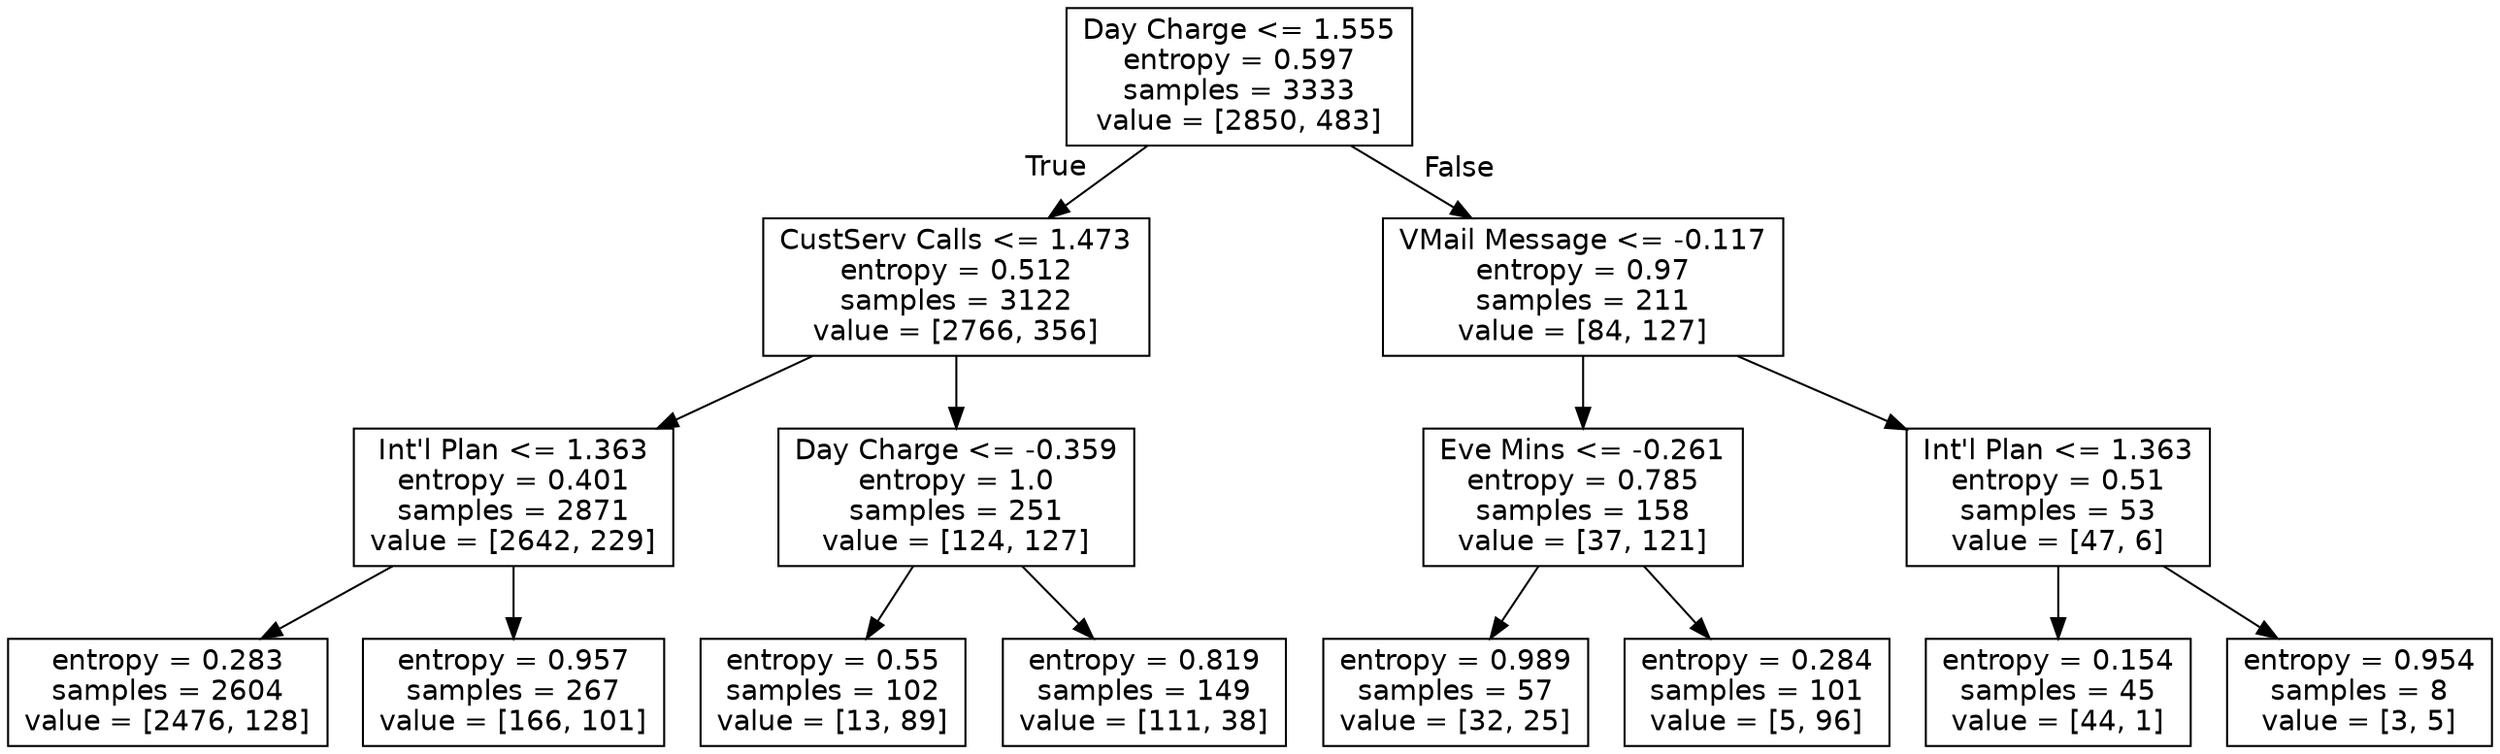 digraph Tree {
node [shape=box, fontname="helvetica"] ;
edge [fontname="helvetica"] ;
0 [label="Day Charge <= 1.555\nentropy = 0.597\nsamples = 3333\nvalue = [2850, 483]"] ;
1 [label="CustServ Calls <= 1.473\nentropy = 0.512\nsamples = 3122\nvalue = [2766, 356]"] ;
0 -> 1 [labeldistance=2.5, labelangle=45, headlabel="True"] ;
2 [label="Int'l Plan <= 1.363\nentropy = 0.401\nsamples = 2871\nvalue = [2642, 229]"] ;
1 -> 2 ;
3 [label="entropy = 0.283\nsamples = 2604\nvalue = [2476, 128]"] ;
2 -> 3 ;
4 [label="entropy = 0.957\nsamples = 267\nvalue = [166, 101]"] ;
2 -> 4 ;
5 [label="Day Charge <= -0.359\nentropy = 1.0\nsamples = 251\nvalue = [124, 127]"] ;
1 -> 5 ;
6 [label="entropy = 0.55\nsamples = 102\nvalue = [13, 89]"] ;
5 -> 6 ;
7 [label="entropy = 0.819\nsamples = 149\nvalue = [111, 38]"] ;
5 -> 7 ;
8 [label="VMail Message <= -0.117\nentropy = 0.97\nsamples = 211\nvalue = [84, 127]"] ;
0 -> 8 [labeldistance=2.5, labelangle=-45, headlabel="False"] ;
9 [label="Eve Mins <= -0.261\nentropy = 0.785\nsamples = 158\nvalue = [37, 121]"] ;
8 -> 9 ;
10 [label="entropy = 0.989\nsamples = 57\nvalue = [32, 25]"] ;
9 -> 10 ;
11 [label="entropy = 0.284\nsamples = 101\nvalue = [5, 96]"] ;
9 -> 11 ;
12 [label="Int'l Plan <= 1.363\nentropy = 0.51\nsamples = 53\nvalue = [47, 6]"] ;
8 -> 12 ;
13 [label="entropy = 0.154\nsamples = 45\nvalue = [44, 1]"] ;
12 -> 13 ;
14 [label="entropy = 0.954\nsamples = 8\nvalue = [3, 5]"] ;
12 -> 14 ;
}